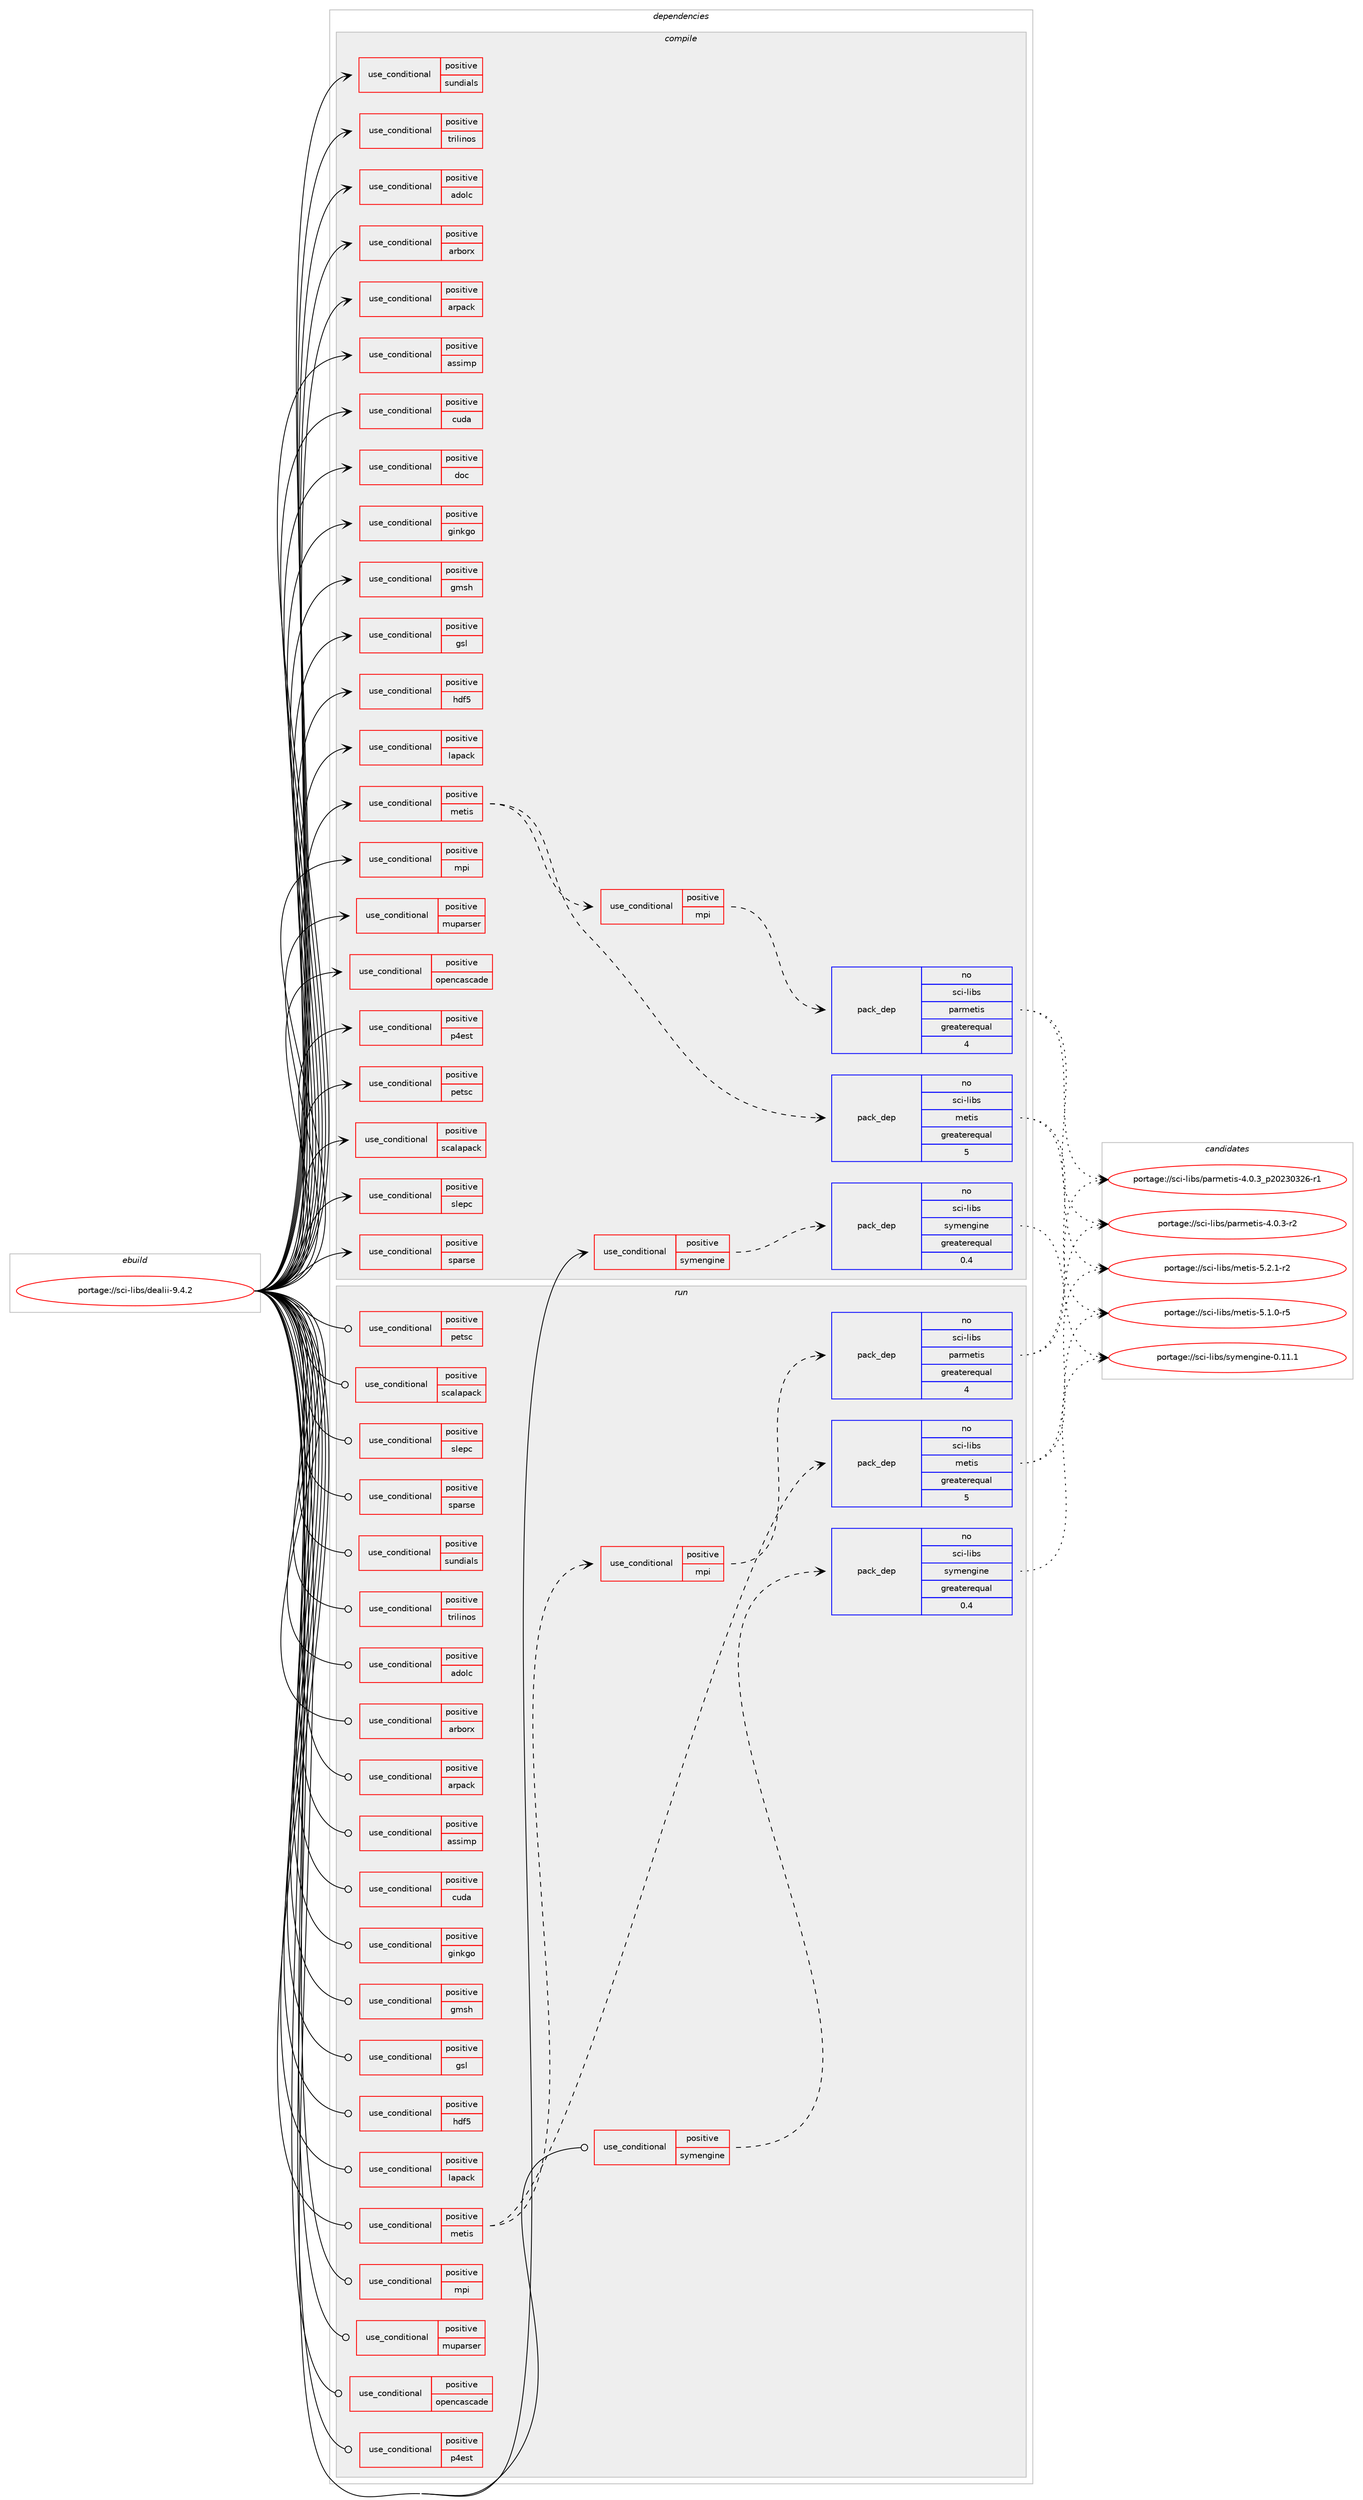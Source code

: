 digraph prolog {

# *************
# Graph options
# *************

newrank=true;
concentrate=true;
compound=true;
graph [rankdir=LR,fontname=Helvetica,fontsize=10,ranksep=1.5];#, ranksep=2.5, nodesep=0.2];
edge  [arrowhead=vee];
node  [fontname=Helvetica,fontsize=10];

# **********
# The ebuild
# **********

subgraph cluster_leftcol {
color=gray;
rank=same;
label=<<i>ebuild</i>>;
id [label="portage://sci-libs/dealii-9.4.2", color=red, width=4, href="../sci-libs/dealii-9.4.2.svg"];
}

# ****************
# The dependencies
# ****************

subgraph cluster_midcol {
color=gray;
label=<<i>dependencies</i>>;
subgraph cluster_compile {
fillcolor="#eeeeee";
style=filled;
label=<<i>compile</i>>;
subgraph cond2398 {
dependency3565 [label=<<TABLE BORDER="0" CELLBORDER="1" CELLSPACING="0" CELLPADDING="4"><TR><TD ROWSPAN="3" CELLPADDING="10">use_conditional</TD></TR><TR><TD>positive</TD></TR><TR><TD>adolc</TD></TR></TABLE>>, shape=none, color=red];
# *** BEGIN UNKNOWN DEPENDENCY TYPE (TODO) ***
# dependency3565 -> package_dependency(portage://sci-libs/dealii-9.4.2,install,no,sci-libs,adolc,none,[,,],[],[])
# *** END UNKNOWN DEPENDENCY TYPE (TODO) ***

}
id:e -> dependency3565:w [weight=20,style="solid",arrowhead="vee"];
subgraph cond2399 {
dependency3566 [label=<<TABLE BORDER="0" CELLBORDER="1" CELLSPACING="0" CELLPADDING="4"><TR><TD ROWSPAN="3" CELLPADDING="10">use_conditional</TD></TR><TR><TD>positive</TD></TR><TR><TD>arborx</TD></TR></TABLE>>, shape=none, color=red];
# *** BEGIN UNKNOWN DEPENDENCY TYPE (TODO) ***
# dependency3566 -> package_dependency(portage://sci-libs/dealii-9.4.2,install,no,sci-libs,arborx,none,[,,],[],[use(equal(mpi),none)])
# *** END UNKNOWN DEPENDENCY TYPE (TODO) ***

}
id:e -> dependency3566:w [weight=20,style="solid",arrowhead="vee"];
subgraph cond2400 {
dependency3567 [label=<<TABLE BORDER="0" CELLBORDER="1" CELLSPACING="0" CELLPADDING="4"><TR><TD ROWSPAN="3" CELLPADDING="10">use_conditional</TD></TR><TR><TD>positive</TD></TR><TR><TD>arpack</TD></TR></TABLE>>, shape=none, color=red];
# *** BEGIN UNKNOWN DEPENDENCY TYPE (TODO) ***
# dependency3567 -> package_dependency(portage://sci-libs/dealii-9.4.2,install,no,sci-libs,arpack,none,[,,],[],[use(equal(mpi),none)])
# *** END UNKNOWN DEPENDENCY TYPE (TODO) ***

}
id:e -> dependency3567:w [weight=20,style="solid",arrowhead="vee"];
subgraph cond2401 {
dependency3568 [label=<<TABLE BORDER="0" CELLBORDER="1" CELLSPACING="0" CELLPADDING="4"><TR><TD ROWSPAN="3" CELLPADDING="10">use_conditional</TD></TR><TR><TD>positive</TD></TR><TR><TD>assimp</TD></TR></TABLE>>, shape=none, color=red];
# *** BEGIN UNKNOWN DEPENDENCY TYPE (TODO) ***
# dependency3568 -> package_dependency(portage://sci-libs/dealii-9.4.2,install,no,media-libs,assimp,none,[,,],any_same_slot,[])
# *** END UNKNOWN DEPENDENCY TYPE (TODO) ***

}
id:e -> dependency3568:w [weight=20,style="solid",arrowhead="vee"];
subgraph cond2402 {
dependency3569 [label=<<TABLE BORDER="0" CELLBORDER="1" CELLSPACING="0" CELLPADDING="4"><TR><TD ROWSPAN="3" CELLPADDING="10">use_conditional</TD></TR><TR><TD>positive</TD></TR><TR><TD>cuda</TD></TR></TABLE>>, shape=none, color=red];
# *** BEGIN UNKNOWN DEPENDENCY TYPE (TODO) ***
# dependency3569 -> package_dependency(portage://sci-libs/dealii-9.4.2,install,no,dev-util,nvidia-cuda-toolkit,none,[,,],[],[])
# *** END UNKNOWN DEPENDENCY TYPE (TODO) ***

}
id:e -> dependency3569:w [weight=20,style="solid",arrowhead="vee"];
subgraph cond2403 {
dependency3570 [label=<<TABLE BORDER="0" CELLBORDER="1" CELLSPACING="0" CELLPADDING="4"><TR><TD ROWSPAN="3" CELLPADDING="10">use_conditional</TD></TR><TR><TD>positive</TD></TR><TR><TD>doc</TD></TR></TABLE>>, shape=none, color=red];
# *** BEGIN UNKNOWN DEPENDENCY TYPE (TODO) ***
# dependency3570 -> package_dependency(portage://sci-libs/dealii-9.4.2,install,no,app-text,doxygen,none,[,,],[],[use(enable(dot),none)])
# *** END UNKNOWN DEPENDENCY TYPE (TODO) ***

# *** BEGIN UNKNOWN DEPENDENCY TYPE (TODO) ***
# dependency3570 -> package_dependency(portage://sci-libs/dealii-9.4.2,install,no,dev-lang,perl,none,[,,],[],[])
# *** END UNKNOWN DEPENDENCY TYPE (TODO) ***

}
id:e -> dependency3570:w [weight=20,style="solid",arrowhead="vee"];
subgraph cond2404 {
dependency3571 [label=<<TABLE BORDER="0" CELLBORDER="1" CELLSPACING="0" CELLPADDING="4"><TR><TD ROWSPAN="3" CELLPADDING="10">use_conditional</TD></TR><TR><TD>positive</TD></TR><TR><TD>ginkgo</TD></TR></TABLE>>, shape=none, color=red];
# *** BEGIN UNKNOWN DEPENDENCY TYPE (TODO) ***
# dependency3571 -> package_dependency(portage://sci-libs/dealii-9.4.2,install,no,sci-libs,ginkgo,none,[,,],[],[])
# *** END UNKNOWN DEPENDENCY TYPE (TODO) ***

}
id:e -> dependency3571:w [weight=20,style="solid",arrowhead="vee"];
subgraph cond2405 {
dependency3572 [label=<<TABLE BORDER="0" CELLBORDER="1" CELLSPACING="0" CELLPADDING="4"><TR><TD ROWSPAN="3" CELLPADDING="10">use_conditional</TD></TR><TR><TD>positive</TD></TR><TR><TD>gmsh</TD></TR></TABLE>>, shape=none, color=red];
# *** BEGIN UNKNOWN DEPENDENCY TYPE (TODO) ***
# dependency3572 -> package_dependency(portage://sci-libs/dealii-9.4.2,install,no,sci-libs,gmsh,none,[,,],[],[])
# *** END UNKNOWN DEPENDENCY TYPE (TODO) ***

}
id:e -> dependency3572:w [weight=20,style="solid",arrowhead="vee"];
subgraph cond2406 {
dependency3573 [label=<<TABLE BORDER="0" CELLBORDER="1" CELLSPACING="0" CELLPADDING="4"><TR><TD ROWSPAN="3" CELLPADDING="10">use_conditional</TD></TR><TR><TD>positive</TD></TR><TR><TD>gsl</TD></TR></TABLE>>, shape=none, color=red];
# *** BEGIN UNKNOWN DEPENDENCY TYPE (TODO) ***
# dependency3573 -> package_dependency(portage://sci-libs/dealii-9.4.2,install,no,sci-libs,gsl,none,[,,],any_same_slot,[])
# *** END UNKNOWN DEPENDENCY TYPE (TODO) ***

}
id:e -> dependency3573:w [weight=20,style="solid",arrowhead="vee"];
subgraph cond2407 {
dependency3574 [label=<<TABLE BORDER="0" CELLBORDER="1" CELLSPACING="0" CELLPADDING="4"><TR><TD ROWSPAN="3" CELLPADDING="10">use_conditional</TD></TR><TR><TD>positive</TD></TR><TR><TD>hdf5</TD></TR></TABLE>>, shape=none, color=red];
# *** BEGIN UNKNOWN DEPENDENCY TYPE (TODO) ***
# dependency3574 -> package_dependency(portage://sci-libs/dealii-9.4.2,install,no,sci-libs,hdf5,none,[,,],[],[use(equal(mpi),none)])
# *** END UNKNOWN DEPENDENCY TYPE (TODO) ***

}
id:e -> dependency3574:w [weight=20,style="solid",arrowhead="vee"];
subgraph cond2408 {
dependency3575 [label=<<TABLE BORDER="0" CELLBORDER="1" CELLSPACING="0" CELLPADDING="4"><TR><TD ROWSPAN="3" CELLPADDING="10">use_conditional</TD></TR><TR><TD>positive</TD></TR><TR><TD>lapack</TD></TR></TABLE>>, shape=none, color=red];
# *** BEGIN UNKNOWN DEPENDENCY TYPE (TODO) ***
# dependency3575 -> package_dependency(portage://sci-libs/dealii-9.4.2,install,no,virtual,lapack,none,[,,],[],[])
# *** END UNKNOWN DEPENDENCY TYPE (TODO) ***

}
id:e -> dependency3575:w [weight=20,style="solid",arrowhead="vee"];
subgraph cond2409 {
dependency3576 [label=<<TABLE BORDER="0" CELLBORDER="1" CELLSPACING="0" CELLPADDING="4"><TR><TD ROWSPAN="3" CELLPADDING="10">use_conditional</TD></TR><TR><TD>positive</TD></TR><TR><TD>metis</TD></TR></TABLE>>, shape=none, color=red];
subgraph pack1118 {
dependency3577 [label=<<TABLE BORDER="0" CELLBORDER="1" CELLSPACING="0" CELLPADDING="4" WIDTH="220"><TR><TD ROWSPAN="6" CELLPADDING="30">pack_dep</TD></TR><TR><TD WIDTH="110">no</TD></TR><TR><TD>sci-libs</TD></TR><TR><TD>metis</TD></TR><TR><TD>greaterequal</TD></TR><TR><TD>5</TD></TR></TABLE>>, shape=none, color=blue];
}
dependency3576:e -> dependency3577:w [weight=20,style="dashed",arrowhead="vee"];
subgraph cond2410 {
dependency3578 [label=<<TABLE BORDER="0" CELLBORDER="1" CELLSPACING="0" CELLPADDING="4"><TR><TD ROWSPAN="3" CELLPADDING="10">use_conditional</TD></TR><TR><TD>positive</TD></TR><TR><TD>mpi</TD></TR></TABLE>>, shape=none, color=red];
subgraph pack1119 {
dependency3579 [label=<<TABLE BORDER="0" CELLBORDER="1" CELLSPACING="0" CELLPADDING="4" WIDTH="220"><TR><TD ROWSPAN="6" CELLPADDING="30">pack_dep</TD></TR><TR><TD WIDTH="110">no</TD></TR><TR><TD>sci-libs</TD></TR><TR><TD>parmetis</TD></TR><TR><TD>greaterequal</TD></TR><TR><TD>4</TD></TR></TABLE>>, shape=none, color=blue];
}
dependency3578:e -> dependency3579:w [weight=20,style="dashed",arrowhead="vee"];
}
dependency3576:e -> dependency3578:w [weight=20,style="dashed",arrowhead="vee"];
}
id:e -> dependency3576:w [weight=20,style="solid",arrowhead="vee"];
subgraph cond2411 {
dependency3580 [label=<<TABLE BORDER="0" CELLBORDER="1" CELLSPACING="0" CELLPADDING="4"><TR><TD ROWSPAN="3" CELLPADDING="10">use_conditional</TD></TR><TR><TD>positive</TD></TR><TR><TD>mpi</TD></TR></TABLE>>, shape=none, color=red];
# *** BEGIN UNKNOWN DEPENDENCY TYPE (TODO) ***
# dependency3580 -> package_dependency(portage://sci-libs/dealii-9.4.2,install,no,virtual,mpi,none,[,,],[],[use(enable(cxx),none)])
# *** END UNKNOWN DEPENDENCY TYPE (TODO) ***

}
id:e -> dependency3580:w [weight=20,style="solid",arrowhead="vee"];
subgraph cond2412 {
dependency3581 [label=<<TABLE BORDER="0" CELLBORDER="1" CELLSPACING="0" CELLPADDING="4"><TR><TD ROWSPAN="3" CELLPADDING="10">use_conditional</TD></TR><TR><TD>positive</TD></TR><TR><TD>muparser</TD></TR></TABLE>>, shape=none, color=red];
# *** BEGIN UNKNOWN DEPENDENCY TYPE (TODO) ***
# dependency3581 -> package_dependency(portage://sci-libs/dealii-9.4.2,install,no,dev-cpp,muParser,none,[,,],[],[])
# *** END UNKNOWN DEPENDENCY TYPE (TODO) ***

}
id:e -> dependency3581:w [weight=20,style="solid",arrowhead="vee"];
subgraph cond2413 {
dependency3582 [label=<<TABLE BORDER="0" CELLBORDER="1" CELLSPACING="0" CELLPADDING="4"><TR><TD ROWSPAN="3" CELLPADDING="10">use_conditional</TD></TR><TR><TD>positive</TD></TR><TR><TD>opencascade</TD></TR></TABLE>>, shape=none, color=red];
# *** BEGIN UNKNOWN DEPENDENCY TYPE (TODO) ***
# dependency3582 -> package_dependency(portage://sci-libs/dealii-9.4.2,install,no,sci-libs,opencascade,none,[,,],any_same_slot,[])
# *** END UNKNOWN DEPENDENCY TYPE (TODO) ***

}
id:e -> dependency3582:w [weight=20,style="solid",arrowhead="vee"];
subgraph cond2414 {
dependency3583 [label=<<TABLE BORDER="0" CELLBORDER="1" CELLSPACING="0" CELLPADDING="4"><TR><TD ROWSPAN="3" CELLPADDING="10">use_conditional</TD></TR><TR><TD>positive</TD></TR><TR><TD>p4est</TD></TR></TABLE>>, shape=none, color=red];
# *** BEGIN UNKNOWN DEPENDENCY TYPE (TODO) ***
# dependency3583 -> package_dependency(portage://sci-libs/dealii-9.4.2,install,no,sci-libs,p4est,none,[,,],[],[use(enable(mpi),none)])
# *** END UNKNOWN DEPENDENCY TYPE (TODO) ***

}
id:e -> dependency3583:w [weight=20,style="solid",arrowhead="vee"];
subgraph cond2415 {
dependency3584 [label=<<TABLE BORDER="0" CELLBORDER="1" CELLSPACING="0" CELLPADDING="4"><TR><TD ROWSPAN="3" CELLPADDING="10">use_conditional</TD></TR><TR><TD>positive</TD></TR><TR><TD>petsc</TD></TR></TABLE>>, shape=none, color=red];
# *** BEGIN UNKNOWN DEPENDENCY TYPE (TODO) ***
# dependency3584 -> package_dependency(portage://sci-libs/dealii-9.4.2,install,no,sci-mathematics,petsc,none,[,,],[],[use(equal(mpi),none)])
# *** END UNKNOWN DEPENDENCY TYPE (TODO) ***

}
id:e -> dependency3584:w [weight=20,style="solid",arrowhead="vee"];
subgraph cond2416 {
dependency3585 [label=<<TABLE BORDER="0" CELLBORDER="1" CELLSPACING="0" CELLPADDING="4"><TR><TD ROWSPAN="3" CELLPADDING="10">use_conditional</TD></TR><TR><TD>positive</TD></TR><TR><TD>scalapack</TD></TR></TABLE>>, shape=none, color=red];
# *** BEGIN UNKNOWN DEPENDENCY TYPE (TODO) ***
# dependency3585 -> package_dependency(portage://sci-libs/dealii-9.4.2,install,no,sci-libs,scalapack,none,[,,],[],[])
# *** END UNKNOWN DEPENDENCY TYPE (TODO) ***

}
id:e -> dependency3585:w [weight=20,style="solid",arrowhead="vee"];
subgraph cond2417 {
dependency3586 [label=<<TABLE BORDER="0" CELLBORDER="1" CELLSPACING="0" CELLPADDING="4"><TR><TD ROWSPAN="3" CELLPADDING="10">use_conditional</TD></TR><TR><TD>positive</TD></TR><TR><TD>slepc</TD></TR></TABLE>>, shape=none, color=red];
# *** BEGIN UNKNOWN DEPENDENCY TYPE (TODO) ***
# dependency3586 -> package_dependency(portage://sci-libs/dealii-9.4.2,install,no,sci-mathematics,slepc,none,[,,],[],[use(equal(mpi),none)])
# *** END UNKNOWN DEPENDENCY TYPE (TODO) ***

}
id:e -> dependency3586:w [weight=20,style="solid",arrowhead="vee"];
subgraph cond2418 {
dependency3587 [label=<<TABLE BORDER="0" CELLBORDER="1" CELLSPACING="0" CELLPADDING="4"><TR><TD ROWSPAN="3" CELLPADDING="10">use_conditional</TD></TR><TR><TD>positive</TD></TR><TR><TD>sparse</TD></TR></TABLE>>, shape=none, color=red];
# *** BEGIN UNKNOWN DEPENDENCY TYPE (TODO) ***
# dependency3587 -> package_dependency(portage://sci-libs/dealii-9.4.2,install,no,sci-libs,umfpack,none,[,,],[],[])
# *** END UNKNOWN DEPENDENCY TYPE (TODO) ***

}
id:e -> dependency3587:w [weight=20,style="solid",arrowhead="vee"];
subgraph cond2419 {
dependency3588 [label=<<TABLE BORDER="0" CELLBORDER="1" CELLSPACING="0" CELLPADDING="4"><TR><TD ROWSPAN="3" CELLPADDING="10">use_conditional</TD></TR><TR><TD>positive</TD></TR><TR><TD>sundials</TD></TR></TABLE>>, shape=none, color=red];
# *** BEGIN UNKNOWN DEPENDENCY TYPE (TODO) ***
# dependency3588 -> package_dependency(portage://sci-libs/dealii-9.4.2,install,no,sci-libs,sundials,none,[,,],any_same_slot,[])
# *** END UNKNOWN DEPENDENCY TYPE (TODO) ***

}
id:e -> dependency3588:w [weight=20,style="solid",arrowhead="vee"];
subgraph cond2420 {
dependency3589 [label=<<TABLE BORDER="0" CELLBORDER="1" CELLSPACING="0" CELLPADDING="4"><TR><TD ROWSPAN="3" CELLPADDING="10">use_conditional</TD></TR><TR><TD>positive</TD></TR><TR><TD>symengine</TD></TR></TABLE>>, shape=none, color=red];
subgraph pack1120 {
dependency3590 [label=<<TABLE BORDER="0" CELLBORDER="1" CELLSPACING="0" CELLPADDING="4" WIDTH="220"><TR><TD ROWSPAN="6" CELLPADDING="30">pack_dep</TD></TR><TR><TD WIDTH="110">no</TD></TR><TR><TD>sci-libs</TD></TR><TR><TD>symengine</TD></TR><TR><TD>greaterequal</TD></TR><TR><TD>0.4</TD></TR></TABLE>>, shape=none, color=blue];
}
dependency3589:e -> dependency3590:w [weight=20,style="dashed",arrowhead="vee"];
}
id:e -> dependency3589:w [weight=20,style="solid",arrowhead="vee"];
subgraph cond2421 {
dependency3591 [label=<<TABLE BORDER="0" CELLBORDER="1" CELLSPACING="0" CELLPADDING="4"><TR><TD ROWSPAN="3" CELLPADDING="10">use_conditional</TD></TR><TR><TD>positive</TD></TR><TR><TD>trilinos</TD></TR></TABLE>>, shape=none, color=red];
# *** BEGIN UNKNOWN DEPENDENCY TYPE (TODO) ***
# dependency3591 -> package_dependency(portage://sci-libs/dealii-9.4.2,install,no,sci-libs,trilinos,none,[,,],[],[])
# *** END UNKNOWN DEPENDENCY TYPE (TODO) ***

}
id:e -> dependency3591:w [weight=20,style="solid",arrowhead="vee"];
# *** BEGIN UNKNOWN DEPENDENCY TYPE (TODO) ***
# id -> package_dependency(portage://sci-libs/dealii-9.4.2,install,no,app-arch,bzip2,none,[,,],[],[])
# *** END UNKNOWN DEPENDENCY TYPE (TODO) ***

# *** BEGIN UNKNOWN DEPENDENCY TYPE (TODO) ***
# id -> package_dependency(portage://sci-libs/dealii-9.4.2,install,no,dev-cpp,tbb,none,[,,],any_same_slot,[])
# *** END UNKNOWN DEPENDENCY TYPE (TODO) ***

# *** BEGIN UNKNOWN DEPENDENCY TYPE (TODO) ***
# id -> package_dependency(portage://sci-libs/dealii-9.4.2,install,no,dev-libs,boost,none,[,,],any_same_slot,[])
# *** END UNKNOWN DEPENDENCY TYPE (TODO) ***

# *** BEGIN UNKNOWN DEPENDENCY TYPE (TODO) ***
# id -> package_dependency(portage://sci-libs/dealii-9.4.2,install,no,sys-libs,zlib,none,[,,],[],[])
# *** END UNKNOWN DEPENDENCY TYPE (TODO) ***

# *** BEGIN UNKNOWN DEPENDENCY TYPE (TODO) ***
# id -> package_dependency(portage://sci-libs/dealii-9.4.2,install,no,virtual,pkgconfig,none,[,,],[],[])
# *** END UNKNOWN DEPENDENCY TYPE (TODO) ***

}
subgraph cluster_compileandrun {
fillcolor="#eeeeee";
style=filled;
label=<<i>compile and run</i>>;
}
subgraph cluster_run {
fillcolor="#eeeeee";
style=filled;
label=<<i>run</i>>;
subgraph cond2422 {
dependency3592 [label=<<TABLE BORDER="0" CELLBORDER="1" CELLSPACING="0" CELLPADDING="4"><TR><TD ROWSPAN="3" CELLPADDING="10">use_conditional</TD></TR><TR><TD>positive</TD></TR><TR><TD>adolc</TD></TR></TABLE>>, shape=none, color=red];
# *** BEGIN UNKNOWN DEPENDENCY TYPE (TODO) ***
# dependency3592 -> package_dependency(portage://sci-libs/dealii-9.4.2,run,no,sci-libs,adolc,none,[,,],[],[])
# *** END UNKNOWN DEPENDENCY TYPE (TODO) ***

}
id:e -> dependency3592:w [weight=20,style="solid",arrowhead="odot"];
subgraph cond2423 {
dependency3593 [label=<<TABLE BORDER="0" CELLBORDER="1" CELLSPACING="0" CELLPADDING="4"><TR><TD ROWSPAN="3" CELLPADDING="10">use_conditional</TD></TR><TR><TD>positive</TD></TR><TR><TD>arborx</TD></TR></TABLE>>, shape=none, color=red];
# *** BEGIN UNKNOWN DEPENDENCY TYPE (TODO) ***
# dependency3593 -> package_dependency(portage://sci-libs/dealii-9.4.2,run,no,sci-libs,arborx,none,[,,],[],[use(equal(mpi),none)])
# *** END UNKNOWN DEPENDENCY TYPE (TODO) ***

}
id:e -> dependency3593:w [weight=20,style="solid",arrowhead="odot"];
subgraph cond2424 {
dependency3594 [label=<<TABLE BORDER="0" CELLBORDER="1" CELLSPACING="0" CELLPADDING="4"><TR><TD ROWSPAN="3" CELLPADDING="10">use_conditional</TD></TR><TR><TD>positive</TD></TR><TR><TD>arpack</TD></TR></TABLE>>, shape=none, color=red];
# *** BEGIN UNKNOWN DEPENDENCY TYPE (TODO) ***
# dependency3594 -> package_dependency(portage://sci-libs/dealii-9.4.2,run,no,sci-libs,arpack,none,[,,],[],[use(equal(mpi),none)])
# *** END UNKNOWN DEPENDENCY TYPE (TODO) ***

}
id:e -> dependency3594:w [weight=20,style="solid",arrowhead="odot"];
subgraph cond2425 {
dependency3595 [label=<<TABLE BORDER="0" CELLBORDER="1" CELLSPACING="0" CELLPADDING="4"><TR><TD ROWSPAN="3" CELLPADDING="10">use_conditional</TD></TR><TR><TD>positive</TD></TR><TR><TD>assimp</TD></TR></TABLE>>, shape=none, color=red];
# *** BEGIN UNKNOWN DEPENDENCY TYPE (TODO) ***
# dependency3595 -> package_dependency(portage://sci-libs/dealii-9.4.2,run,no,media-libs,assimp,none,[,,],any_same_slot,[])
# *** END UNKNOWN DEPENDENCY TYPE (TODO) ***

}
id:e -> dependency3595:w [weight=20,style="solid",arrowhead="odot"];
subgraph cond2426 {
dependency3596 [label=<<TABLE BORDER="0" CELLBORDER="1" CELLSPACING="0" CELLPADDING="4"><TR><TD ROWSPAN="3" CELLPADDING="10">use_conditional</TD></TR><TR><TD>positive</TD></TR><TR><TD>cuda</TD></TR></TABLE>>, shape=none, color=red];
# *** BEGIN UNKNOWN DEPENDENCY TYPE (TODO) ***
# dependency3596 -> package_dependency(portage://sci-libs/dealii-9.4.2,run,no,dev-util,nvidia-cuda-toolkit,none,[,,],[],[])
# *** END UNKNOWN DEPENDENCY TYPE (TODO) ***

}
id:e -> dependency3596:w [weight=20,style="solid",arrowhead="odot"];
subgraph cond2427 {
dependency3597 [label=<<TABLE BORDER="0" CELLBORDER="1" CELLSPACING="0" CELLPADDING="4"><TR><TD ROWSPAN="3" CELLPADDING="10">use_conditional</TD></TR><TR><TD>positive</TD></TR><TR><TD>ginkgo</TD></TR></TABLE>>, shape=none, color=red];
# *** BEGIN UNKNOWN DEPENDENCY TYPE (TODO) ***
# dependency3597 -> package_dependency(portage://sci-libs/dealii-9.4.2,run,no,sci-libs,ginkgo,none,[,,],[],[])
# *** END UNKNOWN DEPENDENCY TYPE (TODO) ***

}
id:e -> dependency3597:w [weight=20,style="solid",arrowhead="odot"];
subgraph cond2428 {
dependency3598 [label=<<TABLE BORDER="0" CELLBORDER="1" CELLSPACING="0" CELLPADDING="4"><TR><TD ROWSPAN="3" CELLPADDING="10">use_conditional</TD></TR><TR><TD>positive</TD></TR><TR><TD>gmsh</TD></TR></TABLE>>, shape=none, color=red];
# *** BEGIN UNKNOWN DEPENDENCY TYPE (TODO) ***
# dependency3598 -> package_dependency(portage://sci-libs/dealii-9.4.2,run,no,sci-libs,gmsh,none,[,,],[],[])
# *** END UNKNOWN DEPENDENCY TYPE (TODO) ***

}
id:e -> dependency3598:w [weight=20,style="solid",arrowhead="odot"];
subgraph cond2429 {
dependency3599 [label=<<TABLE BORDER="0" CELLBORDER="1" CELLSPACING="0" CELLPADDING="4"><TR><TD ROWSPAN="3" CELLPADDING="10">use_conditional</TD></TR><TR><TD>positive</TD></TR><TR><TD>gsl</TD></TR></TABLE>>, shape=none, color=red];
# *** BEGIN UNKNOWN DEPENDENCY TYPE (TODO) ***
# dependency3599 -> package_dependency(portage://sci-libs/dealii-9.4.2,run,no,sci-libs,gsl,none,[,,],any_same_slot,[])
# *** END UNKNOWN DEPENDENCY TYPE (TODO) ***

}
id:e -> dependency3599:w [weight=20,style="solid",arrowhead="odot"];
subgraph cond2430 {
dependency3600 [label=<<TABLE BORDER="0" CELLBORDER="1" CELLSPACING="0" CELLPADDING="4"><TR><TD ROWSPAN="3" CELLPADDING="10">use_conditional</TD></TR><TR><TD>positive</TD></TR><TR><TD>hdf5</TD></TR></TABLE>>, shape=none, color=red];
# *** BEGIN UNKNOWN DEPENDENCY TYPE (TODO) ***
# dependency3600 -> package_dependency(portage://sci-libs/dealii-9.4.2,run,no,sci-libs,hdf5,none,[,,],[],[use(equal(mpi),none)])
# *** END UNKNOWN DEPENDENCY TYPE (TODO) ***

}
id:e -> dependency3600:w [weight=20,style="solid",arrowhead="odot"];
subgraph cond2431 {
dependency3601 [label=<<TABLE BORDER="0" CELLBORDER="1" CELLSPACING="0" CELLPADDING="4"><TR><TD ROWSPAN="3" CELLPADDING="10">use_conditional</TD></TR><TR><TD>positive</TD></TR><TR><TD>lapack</TD></TR></TABLE>>, shape=none, color=red];
# *** BEGIN UNKNOWN DEPENDENCY TYPE (TODO) ***
# dependency3601 -> package_dependency(portage://sci-libs/dealii-9.4.2,run,no,virtual,lapack,none,[,,],[],[])
# *** END UNKNOWN DEPENDENCY TYPE (TODO) ***

}
id:e -> dependency3601:w [weight=20,style="solid",arrowhead="odot"];
subgraph cond2432 {
dependency3602 [label=<<TABLE BORDER="0" CELLBORDER="1" CELLSPACING="0" CELLPADDING="4"><TR><TD ROWSPAN="3" CELLPADDING="10">use_conditional</TD></TR><TR><TD>positive</TD></TR><TR><TD>metis</TD></TR></TABLE>>, shape=none, color=red];
subgraph pack1121 {
dependency3603 [label=<<TABLE BORDER="0" CELLBORDER="1" CELLSPACING="0" CELLPADDING="4" WIDTH="220"><TR><TD ROWSPAN="6" CELLPADDING="30">pack_dep</TD></TR><TR><TD WIDTH="110">no</TD></TR><TR><TD>sci-libs</TD></TR><TR><TD>metis</TD></TR><TR><TD>greaterequal</TD></TR><TR><TD>5</TD></TR></TABLE>>, shape=none, color=blue];
}
dependency3602:e -> dependency3603:w [weight=20,style="dashed",arrowhead="vee"];
subgraph cond2433 {
dependency3604 [label=<<TABLE BORDER="0" CELLBORDER="1" CELLSPACING="0" CELLPADDING="4"><TR><TD ROWSPAN="3" CELLPADDING="10">use_conditional</TD></TR><TR><TD>positive</TD></TR><TR><TD>mpi</TD></TR></TABLE>>, shape=none, color=red];
subgraph pack1122 {
dependency3605 [label=<<TABLE BORDER="0" CELLBORDER="1" CELLSPACING="0" CELLPADDING="4" WIDTH="220"><TR><TD ROWSPAN="6" CELLPADDING="30">pack_dep</TD></TR><TR><TD WIDTH="110">no</TD></TR><TR><TD>sci-libs</TD></TR><TR><TD>parmetis</TD></TR><TR><TD>greaterequal</TD></TR><TR><TD>4</TD></TR></TABLE>>, shape=none, color=blue];
}
dependency3604:e -> dependency3605:w [weight=20,style="dashed",arrowhead="vee"];
}
dependency3602:e -> dependency3604:w [weight=20,style="dashed",arrowhead="vee"];
}
id:e -> dependency3602:w [weight=20,style="solid",arrowhead="odot"];
subgraph cond2434 {
dependency3606 [label=<<TABLE BORDER="0" CELLBORDER="1" CELLSPACING="0" CELLPADDING="4"><TR><TD ROWSPAN="3" CELLPADDING="10">use_conditional</TD></TR><TR><TD>positive</TD></TR><TR><TD>mpi</TD></TR></TABLE>>, shape=none, color=red];
# *** BEGIN UNKNOWN DEPENDENCY TYPE (TODO) ***
# dependency3606 -> package_dependency(portage://sci-libs/dealii-9.4.2,run,no,virtual,mpi,none,[,,],[],[use(enable(cxx),none)])
# *** END UNKNOWN DEPENDENCY TYPE (TODO) ***

}
id:e -> dependency3606:w [weight=20,style="solid",arrowhead="odot"];
subgraph cond2435 {
dependency3607 [label=<<TABLE BORDER="0" CELLBORDER="1" CELLSPACING="0" CELLPADDING="4"><TR><TD ROWSPAN="3" CELLPADDING="10">use_conditional</TD></TR><TR><TD>positive</TD></TR><TR><TD>muparser</TD></TR></TABLE>>, shape=none, color=red];
# *** BEGIN UNKNOWN DEPENDENCY TYPE (TODO) ***
# dependency3607 -> package_dependency(portage://sci-libs/dealii-9.4.2,run,no,dev-cpp,muParser,none,[,,],[],[])
# *** END UNKNOWN DEPENDENCY TYPE (TODO) ***

}
id:e -> dependency3607:w [weight=20,style="solid",arrowhead="odot"];
subgraph cond2436 {
dependency3608 [label=<<TABLE BORDER="0" CELLBORDER="1" CELLSPACING="0" CELLPADDING="4"><TR><TD ROWSPAN="3" CELLPADDING="10">use_conditional</TD></TR><TR><TD>positive</TD></TR><TR><TD>opencascade</TD></TR></TABLE>>, shape=none, color=red];
# *** BEGIN UNKNOWN DEPENDENCY TYPE (TODO) ***
# dependency3608 -> package_dependency(portage://sci-libs/dealii-9.4.2,run,no,sci-libs,opencascade,none,[,,],any_same_slot,[])
# *** END UNKNOWN DEPENDENCY TYPE (TODO) ***

}
id:e -> dependency3608:w [weight=20,style="solid",arrowhead="odot"];
subgraph cond2437 {
dependency3609 [label=<<TABLE BORDER="0" CELLBORDER="1" CELLSPACING="0" CELLPADDING="4"><TR><TD ROWSPAN="3" CELLPADDING="10">use_conditional</TD></TR><TR><TD>positive</TD></TR><TR><TD>p4est</TD></TR></TABLE>>, shape=none, color=red];
# *** BEGIN UNKNOWN DEPENDENCY TYPE (TODO) ***
# dependency3609 -> package_dependency(portage://sci-libs/dealii-9.4.2,run,no,sci-libs,p4est,none,[,,],[],[use(enable(mpi),none)])
# *** END UNKNOWN DEPENDENCY TYPE (TODO) ***

}
id:e -> dependency3609:w [weight=20,style="solid",arrowhead="odot"];
subgraph cond2438 {
dependency3610 [label=<<TABLE BORDER="0" CELLBORDER="1" CELLSPACING="0" CELLPADDING="4"><TR><TD ROWSPAN="3" CELLPADDING="10">use_conditional</TD></TR><TR><TD>positive</TD></TR><TR><TD>petsc</TD></TR></TABLE>>, shape=none, color=red];
# *** BEGIN UNKNOWN DEPENDENCY TYPE (TODO) ***
# dependency3610 -> package_dependency(portage://sci-libs/dealii-9.4.2,run,no,sci-mathematics,petsc,none,[,,],[],[use(equal(mpi),none)])
# *** END UNKNOWN DEPENDENCY TYPE (TODO) ***

}
id:e -> dependency3610:w [weight=20,style="solid",arrowhead="odot"];
subgraph cond2439 {
dependency3611 [label=<<TABLE BORDER="0" CELLBORDER="1" CELLSPACING="0" CELLPADDING="4"><TR><TD ROWSPAN="3" CELLPADDING="10">use_conditional</TD></TR><TR><TD>positive</TD></TR><TR><TD>scalapack</TD></TR></TABLE>>, shape=none, color=red];
# *** BEGIN UNKNOWN DEPENDENCY TYPE (TODO) ***
# dependency3611 -> package_dependency(portage://sci-libs/dealii-9.4.2,run,no,sci-libs,scalapack,none,[,,],[],[])
# *** END UNKNOWN DEPENDENCY TYPE (TODO) ***

}
id:e -> dependency3611:w [weight=20,style="solid",arrowhead="odot"];
subgraph cond2440 {
dependency3612 [label=<<TABLE BORDER="0" CELLBORDER="1" CELLSPACING="0" CELLPADDING="4"><TR><TD ROWSPAN="3" CELLPADDING="10">use_conditional</TD></TR><TR><TD>positive</TD></TR><TR><TD>slepc</TD></TR></TABLE>>, shape=none, color=red];
# *** BEGIN UNKNOWN DEPENDENCY TYPE (TODO) ***
# dependency3612 -> package_dependency(portage://sci-libs/dealii-9.4.2,run,no,sci-mathematics,slepc,none,[,,],[],[use(equal(mpi),none)])
# *** END UNKNOWN DEPENDENCY TYPE (TODO) ***

}
id:e -> dependency3612:w [weight=20,style="solid",arrowhead="odot"];
subgraph cond2441 {
dependency3613 [label=<<TABLE BORDER="0" CELLBORDER="1" CELLSPACING="0" CELLPADDING="4"><TR><TD ROWSPAN="3" CELLPADDING="10">use_conditional</TD></TR><TR><TD>positive</TD></TR><TR><TD>sparse</TD></TR></TABLE>>, shape=none, color=red];
# *** BEGIN UNKNOWN DEPENDENCY TYPE (TODO) ***
# dependency3613 -> package_dependency(portage://sci-libs/dealii-9.4.2,run,no,sci-libs,umfpack,none,[,,],[],[])
# *** END UNKNOWN DEPENDENCY TYPE (TODO) ***

}
id:e -> dependency3613:w [weight=20,style="solid",arrowhead="odot"];
subgraph cond2442 {
dependency3614 [label=<<TABLE BORDER="0" CELLBORDER="1" CELLSPACING="0" CELLPADDING="4"><TR><TD ROWSPAN="3" CELLPADDING="10">use_conditional</TD></TR><TR><TD>positive</TD></TR><TR><TD>sundials</TD></TR></TABLE>>, shape=none, color=red];
# *** BEGIN UNKNOWN DEPENDENCY TYPE (TODO) ***
# dependency3614 -> package_dependency(portage://sci-libs/dealii-9.4.2,run,no,sci-libs,sundials,none,[,,],any_same_slot,[])
# *** END UNKNOWN DEPENDENCY TYPE (TODO) ***

}
id:e -> dependency3614:w [weight=20,style="solid",arrowhead="odot"];
subgraph cond2443 {
dependency3615 [label=<<TABLE BORDER="0" CELLBORDER="1" CELLSPACING="0" CELLPADDING="4"><TR><TD ROWSPAN="3" CELLPADDING="10">use_conditional</TD></TR><TR><TD>positive</TD></TR><TR><TD>symengine</TD></TR></TABLE>>, shape=none, color=red];
subgraph pack1123 {
dependency3616 [label=<<TABLE BORDER="0" CELLBORDER="1" CELLSPACING="0" CELLPADDING="4" WIDTH="220"><TR><TD ROWSPAN="6" CELLPADDING="30">pack_dep</TD></TR><TR><TD WIDTH="110">no</TD></TR><TR><TD>sci-libs</TD></TR><TR><TD>symengine</TD></TR><TR><TD>greaterequal</TD></TR><TR><TD>0.4</TD></TR></TABLE>>, shape=none, color=blue];
}
dependency3615:e -> dependency3616:w [weight=20,style="dashed",arrowhead="vee"];
}
id:e -> dependency3615:w [weight=20,style="solid",arrowhead="odot"];
subgraph cond2444 {
dependency3617 [label=<<TABLE BORDER="0" CELLBORDER="1" CELLSPACING="0" CELLPADDING="4"><TR><TD ROWSPAN="3" CELLPADDING="10">use_conditional</TD></TR><TR><TD>positive</TD></TR><TR><TD>trilinos</TD></TR></TABLE>>, shape=none, color=red];
# *** BEGIN UNKNOWN DEPENDENCY TYPE (TODO) ***
# dependency3617 -> package_dependency(portage://sci-libs/dealii-9.4.2,run,no,sci-libs,trilinos,none,[,,],[],[])
# *** END UNKNOWN DEPENDENCY TYPE (TODO) ***

}
id:e -> dependency3617:w [weight=20,style="solid",arrowhead="odot"];
# *** BEGIN UNKNOWN DEPENDENCY TYPE (TODO) ***
# id -> package_dependency(portage://sci-libs/dealii-9.4.2,run,no,app-arch,bzip2,none,[,,],[],[])
# *** END UNKNOWN DEPENDENCY TYPE (TODO) ***

# *** BEGIN UNKNOWN DEPENDENCY TYPE (TODO) ***
# id -> package_dependency(portage://sci-libs/dealii-9.4.2,run,no,dev-cpp,tbb,none,[,,],any_same_slot,[])
# *** END UNKNOWN DEPENDENCY TYPE (TODO) ***

# *** BEGIN UNKNOWN DEPENDENCY TYPE (TODO) ***
# id -> package_dependency(portage://sci-libs/dealii-9.4.2,run,no,dev-libs,boost,none,[,,],any_same_slot,[])
# *** END UNKNOWN DEPENDENCY TYPE (TODO) ***

# *** BEGIN UNKNOWN DEPENDENCY TYPE (TODO) ***
# id -> package_dependency(portage://sci-libs/dealii-9.4.2,run,no,sys-libs,zlib,none,[,,],[],[])
# *** END UNKNOWN DEPENDENCY TYPE (TODO) ***

}
}

# **************
# The candidates
# **************

subgraph cluster_choices {
rank=same;
color=gray;
label=<<i>candidates</i>>;

subgraph choice1118 {
color=black;
nodesep=1;
choice115991054510810598115471091011161051154553464946484511453 [label="portage://sci-libs/metis-5.1.0-r5", color=red, width=4,href="../sci-libs/metis-5.1.0-r5.svg"];
choice115991054510810598115471091011161051154553465046494511450 [label="portage://sci-libs/metis-5.2.1-r2", color=red, width=4,href="../sci-libs/metis-5.2.1-r2.svg"];
dependency3577:e -> choice115991054510810598115471091011161051154553464946484511453:w [style=dotted,weight="100"];
dependency3577:e -> choice115991054510810598115471091011161051154553465046494511450:w [style=dotted,weight="100"];
}
subgraph choice1119 {
color=black;
nodesep=1;
choice11599105451081059811547112971141091011161051154552464846514511450 [label="portage://sci-libs/parmetis-4.0.3-r2", color=red, width=4,href="../sci-libs/parmetis-4.0.3-r2.svg"];
choice11599105451081059811547112971141091011161051154552464846519511250485051485150544511449 [label="portage://sci-libs/parmetis-4.0.3_p20230326-r1", color=red, width=4,href="../sci-libs/parmetis-4.0.3_p20230326-r1.svg"];
dependency3579:e -> choice11599105451081059811547112971141091011161051154552464846514511450:w [style=dotted,weight="100"];
dependency3579:e -> choice11599105451081059811547112971141091011161051154552464846519511250485051485150544511449:w [style=dotted,weight="100"];
}
subgraph choice1120 {
color=black;
nodesep=1;
choice1159910545108105981154711512110910111010310511010145484649494649 [label="portage://sci-libs/symengine-0.11.1", color=red, width=4,href="../sci-libs/symengine-0.11.1.svg"];
dependency3590:e -> choice1159910545108105981154711512110910111010310511010145484649494649:w [style=dotted,weight="100"];
}
subgraph choice1121 {
color=black;
nodesep=1;
choice115991054510810598115471091011161051154553464946484511453 [label="portage://sci-libs/metis-5.1.0-r5", color=red, width=4,href="../sci-libs/metis-5.1.0-r5.svg"];
choice115991054510810598115471091011161051154553465046494511450 [label="portage://sci-libs/metis-5.2.1-r2", color=red, width=4,href="../sci-libs/metis-5.2.1-r2.svg"];
dependency3603:e -> choice115991054510810598115471091011161051154553464946484511453:w [style=dotted,weight="100"];
dependency3603:e -> choice115991054510810598115471091011161051154553465046494511450:w [style=dotted,weight="100"];
}
subgraph choice1122 {
color=black;
nodesep=1;
choice11599105451081059811547112971141091011161051154552464846514511450 [label="portage://sci-libs/parmetis-4.0.3-r2", color=red, width=4,href="../sci-libs/parmetis-4.0.3-r2.svg"];
choice11599105451081059811547112971141091011161051154552464846519511250485051485150544511449 [label="portage://sci-libs/parmetis-4.0.3_p20230326-r1", color=red, width=4,href="../sci-libs/parmetis-4.0.3_p20230326-r1.svg"];
dependency3605:e -> choice11599105451081059811547112971141091011161051154552464846514511450:w [style=dotted,weight="100"];
dependency3605:e -> choice11599105451081059811547112971141091011161051154552464846519511250485051485150544511449:w [style=dotted,weight="100"];
}
subgraph choice1123 {
color=black;
nodesep=1;
choice1159910545108105981154711512110910111010310511010145484649494649 [label="portage://sci-libs/symengine-0.11.1", color=red, width=4,href="../sci-libs/symengine-0.11.1.svg"];
dependency3616:e -> choice1159910545108105981154711512110910111010310511010145484649494649:w [style=dotted,weight="100"];
}
}

}
